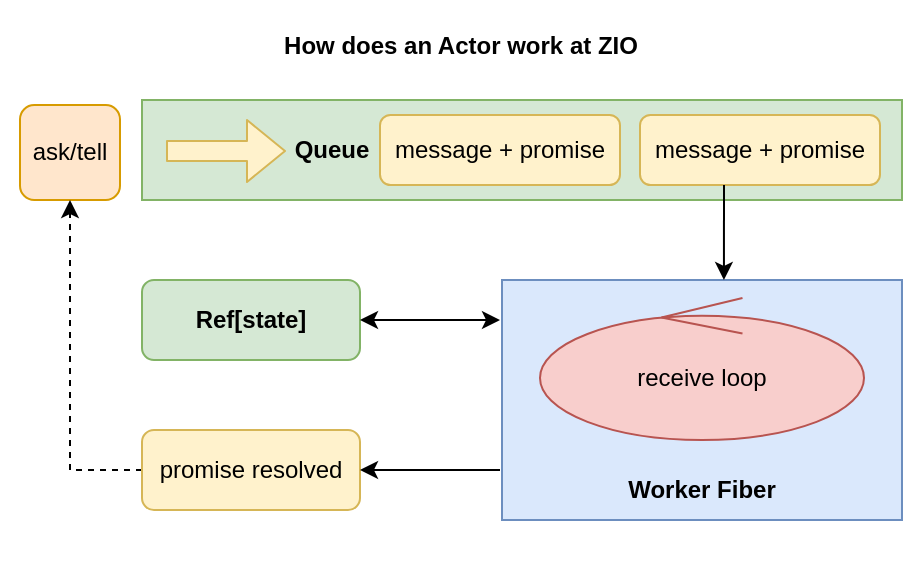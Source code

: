 <mxfile version="14.5.1" type="device" pages="2"><diagram id="IrIFLxXqVSUbGt3xXlgF" name="Runtime"><mxGraphModel dx="634" dy="554" grid="0" gridSize="10" guides="1" tooltips="1" connect="1" arrows="1" fold="1" page="0" pageScale="1" pageWidth="827" pageHeight="1169" math="0" shadow="0"><root><mxCell id="0"/><mxCell id="1" parent="0"/><mxCell id="FYZqANkZgIqE9aq31R9Q-19" value="" style="rounded=0;whiteSpace=wrap;html=1;strokeColor=none;" parent="1" vertex="1"><mxGeometry x="70" y="180" width="460" height="280" as="geometry"/></mxCell><mxCell id="FYZqANkZgIqE9aq31R9Q-3" value="" style="rounded=0;whiteSpace=wrap;html=1;fillColor=#d5e8d4;strokeColor=#82b366;" parent="1" vertex="1"><mxGeometry x="141" y="230" width="380" height="50" as="geometry"/></mxCell><mxCell id="FYZqANkZgIqE9aq31R9Q-8" value="&lt;b&gt;Ref[state]&lt;/b&gt;" style="rounded=1;whiteSpace=wrap;html=1;fillColor=#d5e8d4;strokeColor=#82b366;" parent="1" vertex="1"><mxGeometry x="141" y="320" width="109" height="40" as="geometry"/></mxCell><mxCell id="FYZqANkZgIqE9aq31R9Q-9" value="Queue" style="text;html=1;strokeColor=none;fillColor=none;align=center;verticalAlign=middle;whiteSpace=wrap;rounded=0;fontStyle=1" parent="1" vertex="1"><mxGeometry x="216" y="245" width="40" height="20" as="geometry"/></mxCell><mxCell id="FYZqANkZgIqE9aq31R9Q-11" value="message + promise" style="rounded=1;whiteSpace=wrap;html=1;fillColor=#fff2cc;strokeColor=#d6b656;" parent="1" vertex="1"><mxGeometry x="260" y="237.5" width="120" height="35" as="geometry"/></mxCell><mxCell id="FYZqANkZgIqE9aq31R9Q-12" value="message + promise" style="rounded=1;whiteSpace=wrap;html=1;fillColor=#fff2cc;strokeColor=#d6b656;" parent="1" vertex="1"><mxGeometry x="390" y="237.5" width="120" height="35" as="geometry"/></mxCell><mxCell id="FYZqANkZgIqE9aq31R9Q-13" value="" style="shape=flexArrow;endArrow=classic;html=1;fillColor=#fff2cc;strokeColor=#d6b656;" parent="1" edge="1"><mxGeometry width="50" height="50" relative="1" as="geometry"><mxPoint x="153" y="255.5" as="sourcePoint"/><mxPoint x="213" y="255.5" as="targetPoint"/></mxGeometry></mxCell><mxCell id="FYZqANkZgIqE9aq31R9Q-14" value="" style="rounded=0;whiteSpace=wrap;html=1;fillColor=#dae8fc;strokeColor=#6c8ebf;" parent="1" vertex="1"><mxGeometry x="321" y="320" width="200" height="120" as="geometry"/></mxCell><mxCell id="FYZqANkZgIqE9aq31R9Q-5" value="receive loop" style="ellipse;shape=umlControl;whiteSpace=wrap;html=1;fillColor=#f8cecc;strokeColor=#b85450;" parent="1" vertex="1"><mxGeometry x="340" y="329" width="162" height="71" as="geometry"/></mxCell><mxCell id="FYZqANkZgIqE9aq31R9Q-15" value="Worker Fiber" style="text;html=1;strokeColor=none;fillColor=none;align=center;verticalAlign=middle;whiteSpace=wrap;rounded=0;fontStyle=1" parent="1" vertex="1"><mxGeometry x="381" y="415" width="80" height="20" as="geometry"/></mxCell><mxCell id="FYZqANkZgIqE9aq31R9Q-16" style="edgeStyle=orthogonalEdgeStyle;rounded=0;orthogonalLoop=1;jettySize=auto;html=1;exitX=0.5;exitY=1;exitDx=0;exitDy=0;" parent="1" source="FYZqANkZgIqE9aq31R9Q-15" target="FYZqANkZgIqE9aq31R9Q-15" edge="1"><mxGeometry relative="1" as="geometry"/></mxCell><mxCell id="FYZqANkZgIqE9aq31R9Q-21" value="&lt;span&gt;ask/tell&lt;/span&gt;" style="rounded=1;whiteSpace=wrap;html=1;fillColor=#ffe6cc;strokeColor=#d79b00;" parent="1" vertex="1"><mxGeometry x="80" y="232.5" width="50" height="47.5" as="geometry"/></mxCell><mxCell id="FYZqANkZgIqE9aq31R9Q-22" value="How does an Actor work at ZIO" style="text;html=1;strokeColor=none;fillColor=none;align=center;verticalAlign=middle;whiteSpace=wrap;rounded=0;fontStyle=1" parent="1" vertex="1"><mxGeometry x="206.5" y="188" width="187" height="30" as="geometry"/></mxCell><mxCell id="FYZqANkZgIqE9aq31R9Q-25" style="edgeStyle=orthogonalEdgeStyle;rounded=0;orthogonalLoop=1;jettySize=auto;html=1;entryX=0.5;entryY=1;entryDx=0;entryDy=0;startArrow=none;startFill=0;endArrow=classic;endFill=1;dashed=1;" parent="1" source="FYZqANkZgIqE9aq31R9Q-23" target="FYZqANkZgIqE9aq31R9Q-21" edge="1"><mxGeometry relative="1" as="geometry"/></mxCell><mxCell id="FYZqANkZgIqE9aq31R9Q-23" value="promise&amp;nbsp;resolved" style="rounded=1;whiteSpace=wrap;html=1;fillColor=#fff2cc;strokeColor=#d6b656;" parent="1" vertex="1"><mxGeometry x="141" y="395" width="109" height="40" as="geometry"/></mxCell><mxCell id="FYZqANkZgIqE9aq31R9Q-28" value="" style="endArrow=none;startArrow=classic;html=1;exitX=1;exitY=0.5;exitDx=0;exitDy=0;startFill=1;endFill=0;" parent="1" source="FYZqANkZgIqE9aq31R9Q-23" edge="1"><mxGeometry width="50" height="50" relative="1" as="geometry"><mxPoint x="460" y="340" as="sourcePoint"/><mxPoint x="320" y="415" as="targetPoint"/></mxGeometry></mxCell><mxCell id="FYZqANkZgIqE9aq31R9Q-29" value="" style="endArrow=classic;startArrow=classic;html=1;exitX=1;exitY=0.5;exitDx=0;exitDy=0;entryX=-0.005;entryY=0.167;entryDx=0;entryDy=0;entryPerimeter=0;" parent="1" source="FYZqANkZgIqE9aq31R9Q-8" target="FYZqANkZgIqE9aq31R9Q-14" edge="1"><mxGeometry width="50" height="50" relative="1" as="geometry"><mxPoint x="460" y="340" as="sourcePoint"/><mxPoint x="510" y="290" as="targetPoint"/></mxGeometry></mxCell><mxCell id="FYZqANkZgIqE9aq31R9Q-30" value="" style="endArrow=classic;html=1;exitX=0.5;exitY=1;exitDx=0;exitDy=0;entryX=0.826;entryY=0.5;entryDx=0;entryDy=0;entryPerimeter=0;" parent="1" edge="1"><mxGeometry width="50" height="50" relative="1" as="geometry"><mxPoint x="432" y="272.5" as="sourcePoint"/><mxPoint x="431.96" y="320" as="targetPoint"/></mxGeometry></mxCell></root></mxGraphModel></diagram><diagram id="_gQB5UXVVMzeylhlA6E4" name="Design"><mxGraphModel dx="634" dy="554" grid="0" gridSize="10" guides="1" tooltips="1" connect="1" arrows="1" fold="1" page="0" pageScale="1" pageWidth="827" pageHeight="1169" math="0" shadow="0"><root><mxCell id="PNsF0DY7Jy7w8mVGV_ai-0"/><mxCell id="PNsF0DY7Jy7w8mVGV_ai-1" parent="PNsF0DY7Jy7w8mVGV_ai-0"/><mxCell id="mTvd1J_RirMR0T4G68cO-1" value="" style="rounded=0;whiteSpace=wrap;html=1;dashed=1;" parent="PNsF0DY7Jy7w8mVGV_ai-1" vertex="1"><mxGeometry x="120" y="120" width="450" height="350" as="geometry"/></mxCell><mxCell id="gP5Y8VrmRWh6MBsdDFg6-16" value="" style="rounded=0;whiteSpace=wrap;html=1;fontSize=12;fillColor=#fff2cc;strokeColor=#d6b656;" parent="PNsF0DY7Jy7w8mVGV_ai-1" vertex="1"><mxGeometry x="130" y="398" width="430" height="60" as="geometry"/></mxCell><mxCell id="mTvd1J_RirMR0T4G68cO-0" value="Actor A" style="ellipse;whiteSpace=wrap;html=1;fillColor=#dae8fc;strokeColor=#6c8ebf;" parent="PNsF0DY7Jy7w8mVGV_ai-1" vertex="1"><mxGeometry x="210" y="180" width="70" height="50" as="geometry"/></mxCell><mxCell id="mTvd1J_RirMR0T4G68cO-2" value="Actor A1" style="ellipse;whiteSpace=wrap;html=1;fillColor=#dae8fc;strokeColor=#6c8ebf;" parent="PNsF0DY7Jy7w8mVGV_ai-1" vertex="1"><mxGeometry x="130" y="260" width="70" height="50" as="geometry"/></mxCell><mxCell id="mTvd1J_RirMR0T4G68cO-3" value="Actor A2" style="ellipse;whiteSpace=wrap;html=1;fillColor=#dae8fc;strokeColor=#6c8ebf;" parent="PNsF0DY7Jy7w8mVGV_ai-1" vertex="1"><mxGeometry x="220" y="260" width="70" height="50" as="geometry"/></mxCell><mxCell id="mTvd1J_RirMR0T4G68cO-4" value="Actor A3" style="ellipse;whiteSpace=wrap;html=1;fillColor=#dae8fc;strokeColor=#6c8ebf;" parent="PNsF0DY7Jy7w8mVGV_ai-1" vertex="1"><mxGeometry x="310" y="260" width="70" height="50" as="geometry"/></mxCell><mxCell id="mTvd1J_RirMR0T4G68cO-5" value="Actor B" style="ellipse;whiteSpace=wrap;html=1;fillColor=#ffe6cc;strokeColor=#d79b00;" parent="PNsF0DY7Jy7w8mVGV_ai-1" vertex="1"><mxGeometry x="430" y="180" width="70" height="50" as="geometry"/></mxCell><mxCell id="mTvd1J_RirMR0T4G68cO-6" value="Actor B1" style="ellipse;whiteSpace=wrap;html=1;fillColor=#ffe6cc;strokeColor=#d79b00;" parent="PNsF0DY7Jy7w8mVGV_ai-1" vertex="1"><mxGeometry x="400" y="260" width="70" height="50" as="geometry"/></mxCell><mxCell id="mTvd1J_RirMR0T4G68cO-7" value="Actor B2" style="ellipse;whiteSpace=wrap;html=1;fillColor=#ffe6cc;strokeColor=#d79b00;" parent="PNsF0DY7Jy7w8mVGV_ai-1" vertex="1"><mxGeometry x="490" y="260" width="70" height="50" as="geometry"/></mxCell><mxCell id="mTvd1J_RirMR0T4G68cO-10" value="" style="endArrow=classic;html=1;exitX=0.5;exitY=1;exitDx=0;exitDy=0;entryX=0.5;entryY=0;entryDx=0;entryDy=0;" parent="PNsF0DY7Jy7w8mVGV_ai-1" source="mTvd1J_RirMR0T4G68cO-5" target="mTvd1J_RirMR0T4G68cO-6" edge="1"><mxGeometry width="50" height="50" relative="1" as="geometry"><mxPoint x="390" y="420" as="sourcePoint"/><mxPoint x="440" y="370" as="targetPoint"/></mxGeometry></mxCell><mxCell id="mTvd1J_RirMR0T4G68cO-11" value="" style="endArrow=none;html=1;startArrow=classic;startFill=1;endFill=0;exitX=0.5;exitY=0;exitDx=0;exitDy=0;" parent="PNsF0DY7Jy7w8mVGV_ai-1" source="mTvd1J_RirMR0T4G68cO-7" edge="1"><mxGeometry width="50" height="50" relative="1" as="geometry"><mxPoint x="390" y="420" as="sourcePoint"/><mxPoint x="470" y="230" as="targetPoint"/></mxGeometry></mxCell><mxCell id="mTvd1J_RirMR0T4G68cO-12" value="" style="endArrow=classic;html=1;exitX=0.5;exitY=1;exitDx=0;exitDy=0;" parent="PNsF0DY7Jy7w8mVGV_ai-1" source="mTvd1J_RirMR0T4G68cO-0" target="mTvd1J_RirMR0T4G68cO-3" edge="1"><mxGeometry width="50" height="50" relative="1" as="geometry"><mxPoint x="390" y="420" as="sourcePoint"/><mxPoint x="440" y="370" as="targetPoint"/></mxGeometry></mxCell><mxCell id="mTvd1J_RirMR0T4G68cO-13" value="" style="endArrow=classic;html=1;exitX=0.5;exitY=1;exitDx=0;exitDy=0;entryX=0.5;entryY=0;entryDx=0;entryDy=0;" parent="PNsF0DY7Jy7w8mVGV_ai-1" source="mTvd1J_RirMR0T4G68cO-0" target="mTvd1J_RirMR0T4G68cO-2" edge="1"><mxGeometry width="50" height="50" relative="1" as="geometry"><mxPoint x="400" y="430" as="sourcePoint"/><mxPoint x="450" y="380" as="targetPoint"/></mxGeometry></mxCell><mxCell id="mTvd1J_RirMR0T4G68cO-14" value="" style="endArrow=classic;html=1;exitX=0.5;exitY=1;exitDx=0;exitDy=0;entryX=0;entryY=0;entryDx=0;entryDy=0;" parent="PNsF0DY7Jy7w8mVGV_ai-1" source="mTvd1J_RirMR0T4G68cO-0" target="mTvd1J_RirMR0T4G68cO-4" edge="1"><mxGeometry width="50" height="50" relative="1" as="geometry"><mxPoint x="410" y="440" as="sourcePoint"/><mxPoint x="460" y="390" as="targetPoint"/></mxGeometry></mxCell><mxCell id="mTvd1J_RirMR0T4G68cO-15" value="Actor A21" style="ellipse;whiteSpace=wrap;html=1;fillColor=#dae8fc;strokeColor=#6c8ebf;" parent="PNsF0DY7Jy7w8mVGV_ai-1" vertex="1"><mxGeometry x="160" y="330" width="70" height="50" as="geometry"/></mxCell><mxCell id="mTvd1J_RirMR0T4G68cO-16" value="Actor A22" style="ellipse;whiteSpace=wrap;html=1;fillColor=#dae8fc;strokeColor=#6c8ebf;" parent="PNsF0DY7Jy7w8mVGV_ai-1" vertex="1"><mxGeometry x="260" y="330" width="70" height="50" as="geometry"/></mxCell><mxCell id="mTvd1J_RirMR0T4G68cO-17" value="Actor B11" style="ellipse;whiteSpace=wrap;html=1;fillColor=#ffe6cc;strokeColor=#d79b00;" parent="PNsF0DY7Jy7w8mVGV_ai-1" vertex="1"><mxGeometry x="360" y="330" width="70" height="50" as="geometry"/></mxCell><mxCell id="mTvd1J_RirMR0T4G68cO-18" value="Actor B12" style="ellipse;whiteSpace=wrap;html=1;fillColor=#ffe6cc;strokeColor=#d79b00;" parent="PNsF0DY7Jy7w8mVGV_ai-1" vertex="1"><mxGeometry x="460" y="330" width="70" height="50" as="geometry"/></mxCell><mxCell id="mTvd1J_RirMR0T4G68cO-19" value="" style="endArrow=classic;html=1;exitX=0.5;exitY=1;exitDx=0;exitDy=0;entryX=0.5;entryY=0;entryDx=0;entryDy=0;" parent="PNsF0DY7Jy7w8mVGV_ai-1" source="mTvd1J_RirMR0T4G68cO-3" target="mTvd1J_RirMR0T4G68cO-15" edge="1"><mxGeometry width="50" height="50" relative="1" as="geometry"><mxPoint x="390" y="420" as="sourcePoint"/><mxPoint x="440" y="370" as="targetPoint"/></mxGeometry></mxCell><mxCell id="mTvd1J_RirMR0T4G68cO-20" value="" style="endArrow=classic;html=1;exitX=0.5;exitY=1;exitDx=0;exitDy=0;entryX=0.5;entryY=0;entryDx=0;entryDy=0;" parent="PNsF0DY7Jy7w8mVGV_ai-1" source="mTvd1J_RirMR0T4G68cO-3" target="mTvd1J_RirMR0T4G68cO-16" edge="1"><mxGeometry width="50" height="50" relative="1" as="geometry"><mxPoint x="400" y="430" as="sourcePoint"/><mxPoint x="450" y="380" as="targetPoint"/></mxGeometry></mxCell><mxCell id="mTvd1J_RirMR0T4G68cO-21" value="" style="endArrow=classic;html=1;exitX=0.5;exitY=1;exitDx=0;exitDy=0;entryX=0.5;entryY=0;entryDx=0;entryDy=0;" parent="PNsF0DY7Jy7w8mVGV_ai-1" source="mTvd1J_RirMR0T4G68cO-6" target="mTvd1J_RirMR0T4G68cO-17" edge="1"><mxGeometry width="50" height="50" relative="1" as="geometry"><mxPoint x="410" y="440" as="sourcePoint"/><mxPoint x="460" y="390" as="targetPoint"/></mxGeometry></mxCell><mxCell id="mTvd1J_RirMR0T4G68cO-22" value="" style="endArrow=classic;html=1;exitX=0.5;exitY=1;exitDx=0;exitDy=0;entryX=0;entryY=0;entryDx=0;entryDy=0;" parent="PNsF0DY7Jy7w8mVGV_ai-1" source="mTvd1J_RirMR0T4G68cO-6" target="mTvd1J_RirMR0T4G68cO-18" edge="1"><mxGeometry width="50" height="50" relative="1" as="geometry"><mxPoint x="420" y="450" as="sourcePoint"/><mxPoint x="470" y="400" as="targetPoint"/></mxGeometry></mxCell><mxCell id="mTvd1J_RirMR0T4G68cO-23" value="Actor N" style="ellipse;whiteSpace=wrap;html=1;fillColor=#d5e8d4;strokeColor=#82b366;" parent="PNsF0DY7Jy7w8mVGV_ai-1" vertex="1"><mxGeometry x="320" y="180" width="70" height="50" as="geometry"/></mxCell><mxCell id="mTvd1J_RirMR0T4G68cO-24" value="An ActorSystem can have many Actor trees" style="text;html=1;strokeColor=none;fillColor=none;align=center;verticalAlign=middle;whiteSpace=wrap;rounded=0;fontStyle=1;fontSize=15;" parent="PNsF0DY7Jy7w8mVGV_ai-1" vertex="1"><mxGeometry x="152.5" y="140" width="385" height="20" as="geometry"/></mxCell><mxCell id="gP5Y8VrmRWh6MBsdDFg6-4" value="bind port" style="rounded=1;whiteSpace=wrap;html=1;fontSize=12;fillColor=#cdeb8b;strokeColor=#36393d;" parent="PNsF0DY7Jy7w8mVGV_ai-1" vertex="1"><mxGeometry x="140" y="410" width="110" height="40" as="geometry"/></mxCell><mxCell id="gP5Y8VrmRWh6MBsdDFg6-5" value="&lt;font style=&quot;font-size: 12px&quot;&gt;client&lt;/font&gt;" style="rounded=1;whiteSpace=wrap;html=1;fontSize=15;fillColor=#f8cecc;strokeColor=#b85450;" parent="PNsF0DY7Jy7w8mVGV_ai-1" vertex="1"><mxGeometry x="335" y="410" width="65" height="40" as="geometry"/></mxCell><mxCell id="gP5Y8VrmRWh6MBsdDFg6-7" value="&lt;font style=&quot;font-size: 12px&quot;&gt;client&lt;/font&gt;" style="rounded=1;whiteSpace=wrap;html=1;fontSize=15;fillColor=#f8cecc;strokeColor=#b85450;" parent="PNsF0DY7Jy7w8mVGV_ai-1" vertex="1"><mxGeometry x="413.5" y="410" width="65" height="40" as="geometry"/></mxCell><mxCell id="gP5Y8VrmRWh6MBsdDFg6-8" value="&lt;font style=&quot;font-size: 12px&quot;&gt;client&lt;/font&gt;" style="rounded=1;whiteSpace=wrap;html=1;fontSize=15;fillColor=#f8cecc;strokeColor=#b85450;" parent="PNsF0DY7Jy7w8mVGV_ai-1" vertex="1"><mxGeometry x="487" y="410" width="65" height="40" as="geometry"/></mxCell><mxCell id="gP5Y8VrmRWh6MBsdDFg6-14" value="Other ActorSystems" style="ellipse;shape=cloud;whiteSpace=wrap;html=1;fontSize=12;fillColor=#fff2cc;strokeColor=#d6b656;fontStyle=1" parent="PNsF0DY7Jy7w8mVGV_ai-1" vertex="1"><mxGeometry x="240" y="505" width="210" height="80" as="geometry"/></mxCell><mxCell id="gP5Y8VrmRWh6MBsdDFg6-17" value="Network" style="text;html=1;strokeColor=none;fillColor=none;align=center;verticalAlign=middle;whiteSpace=wrap;rounded=0;fontSize=12;fontStyle=1" parent="PNsF0DY7Jy7w8mVGV_ai-1" vertex="1"><mxGeometry x="273" y="420" width="40" height="20" as="geometry"/></mxCell><mxCell id="gP5Y8VrmRWh6MBsdDFg6-19" value="" style="shape=flexArrow;endArrow=classic;html=1;fontSize=12;fillColor=#cdeb8b;strokeColor=none;" parent="PNsF0DY7Jy7w8mVGV_ai-1" edge="1"><mxGeometry width="50" height="50" relative="1" as="geometry"><mxPoint x="280" y="520" as="sourcePoint"/><mxPoint x="220" y="460" as="targetPoint"/></mxGeometry></mxCell><mxCell id="gP5Y8VrmRWh6MBsdDFg6-20" value="" style="endArrow=classic;html=1;fontSize=12;exitX=0.5;exitY=1;exitDx=0;exitDy=0;entryX=0.625;entryY=0.2;entryDx=0;entryDy=0;entryPerimeter=0;startArrow=classic;startFill=1;strokeColor=#B85450;" parent="PNsF0DY7Jy7w8mVGV_ai-1" source="gP5Y8VrmRWh6MBsdDFg6-5" target="gP5Y8VrmRWh6MBsdDFg6-14" edge="1"><mxGeometry width="50" height="50" relative="1" as="geometry"><mxPoint x="390" y="450" as="sourcePoint"/><mxPoint x="440" y="400" as="targetPoint"/></mxGeometry></mxCell><mxCell id="gP5Y8VrmRWh6MBsdDFg6-22" value="" style="endArrow=classic;html=1;fontSize=12;exitX=0.5;exitY=1;exitDx=0;exitDy=0;entryX=0.8;entryY=0.175;entryDx=0;entryDy=0;entryPerimeter=0;startArrow=classic;startFill=1;strokeColor=#B85450;" parent="PNsF0DY7Jy7w8mVGV_ai-1" source="gP5Y8VrmRWh6MBsdDFg6-7" target="gP5Y8VrmRWh6MBsdDFg6-14" edge="1"><mxGeometry width="50" height="50" relative="1" as="geometry"><mxPoint x="390" y="450" as="sourcePoint"/><mxPoint x="440" y="400" as="targetPoint"/></mxGeometry></mxCell><mxCell id="gP5Y8VrmRWh6MBsdDFg6-23" value="" style="endArrow=classic;html=1;fontSize=12;exitX=0.5;exitY=1;exitDx=0;exitDy=0;entryX=0.88;entryY=0.25;entryDx=0;entryDy=0;entryPerimeter=0;startArrow=classic;startFill=1;strokeColor=#B85450;" parent="PNsF0DY7Jy7w8mVGV_ai-1" source="gP5Y8VrmRWh6MBsdDFg6-8" target="gP5Y8VrmRWh6MBsdDFg6-14" edge="1"><mxGeometry width="50" height="50" relative="1" as="geometry"><mxPoint x="580" y="500" as="sourcePoint"/><mxPoint x="630" y="450" as="targetPoint"/></mxGeometry></mxCell><mxCell id="gP5Y8VrmRWh6MBsdDFg6-24" value="" style="endArrow=classic;html=1;strokeColor=#B85450;fontSize=12;entryX=0;entryY=1;entryDx=0;entryDy=0;exitX=1;exitY=0;exitDx=0;exitDy=0;dashed=1;startArrow=classic;startFill=1;" parent="PNsF0DY7Jy7w8mVGV_ai-1" source="mTvd1J_RirMR0T4G68cO-16" target="mTvd1J_RirMR0T4G68cO-6" edge="1"><mxGeometry width="50" height="50" relative="1" as="geometry"><mxPoint x="260" y="410" as="sourcePoint"/><mxPoint x="310" y="360" as="targetPoint"/></mxGeometry></mxCell><mxCell id="gP5Y8VrmRWh6MBsdDFg6-25" value="ask" style="edgeLabel;html=1;align=center;verticalAlign=middle;resizable=0;points=[];fontSize=12;" parent="gP5Y8VrmRWh6MBsdDFg6-24" vertex="1" connectable="0"><mxGeometry x="-0.13" relative="1" as="geometry"><mxPoint x="8.53" y="-2.31" as="offset"/></mxGeometry></mxCell></root></mxGraphModel></diagram></mxfile>